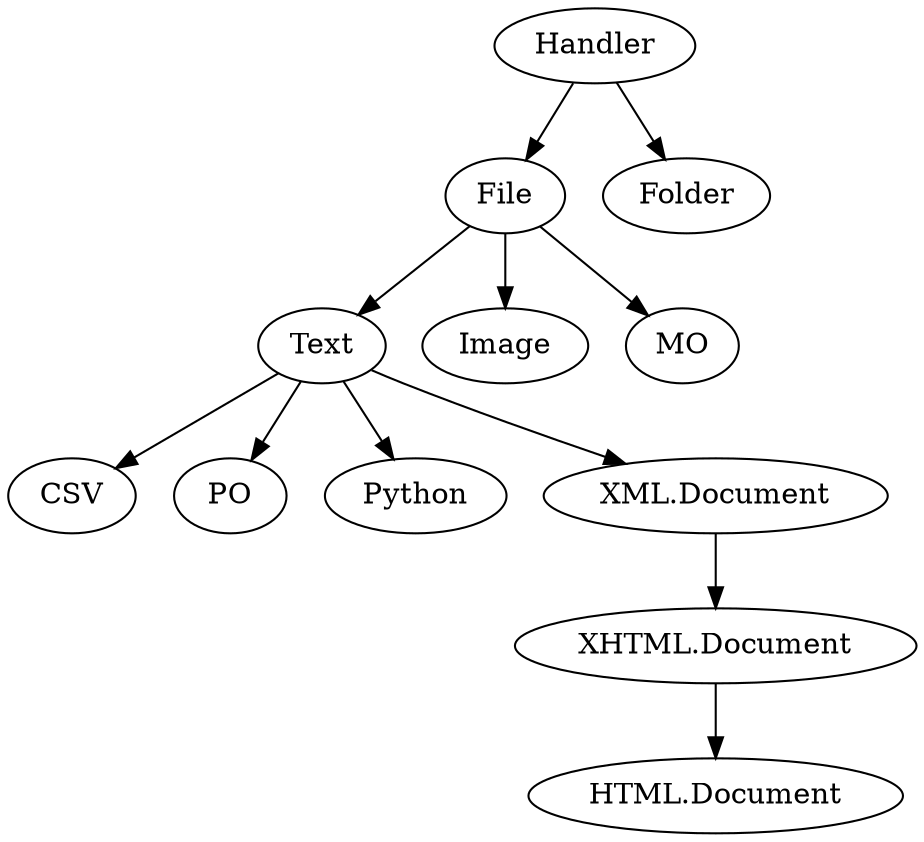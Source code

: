 digraph G {
    Handler;
    Handler -> File;
    Handler -> Folder;
    File -> Text;
    File -> Image;
    File -> MO;
    Text -> CSV;
    Text -> PO;
    Text -> Python;
    Text -> "XML.Document";
    "XML.Document" -> "XHTML.Document";
    "XHTML.Document" -> "HTML.Document";
}